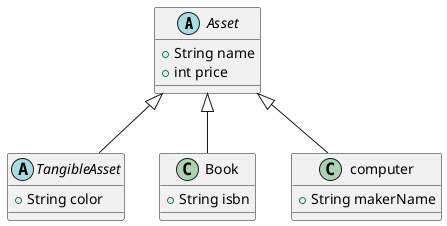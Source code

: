 @startuml Asset



abstract class Asset{
    +String name
    +int price
}

abstract class TangibleAsset extends Asset{
    +String color
}
class Book extends Asset{

    +String isbn
}

class computer extends Asset{

    +String makerName
}




@enduml